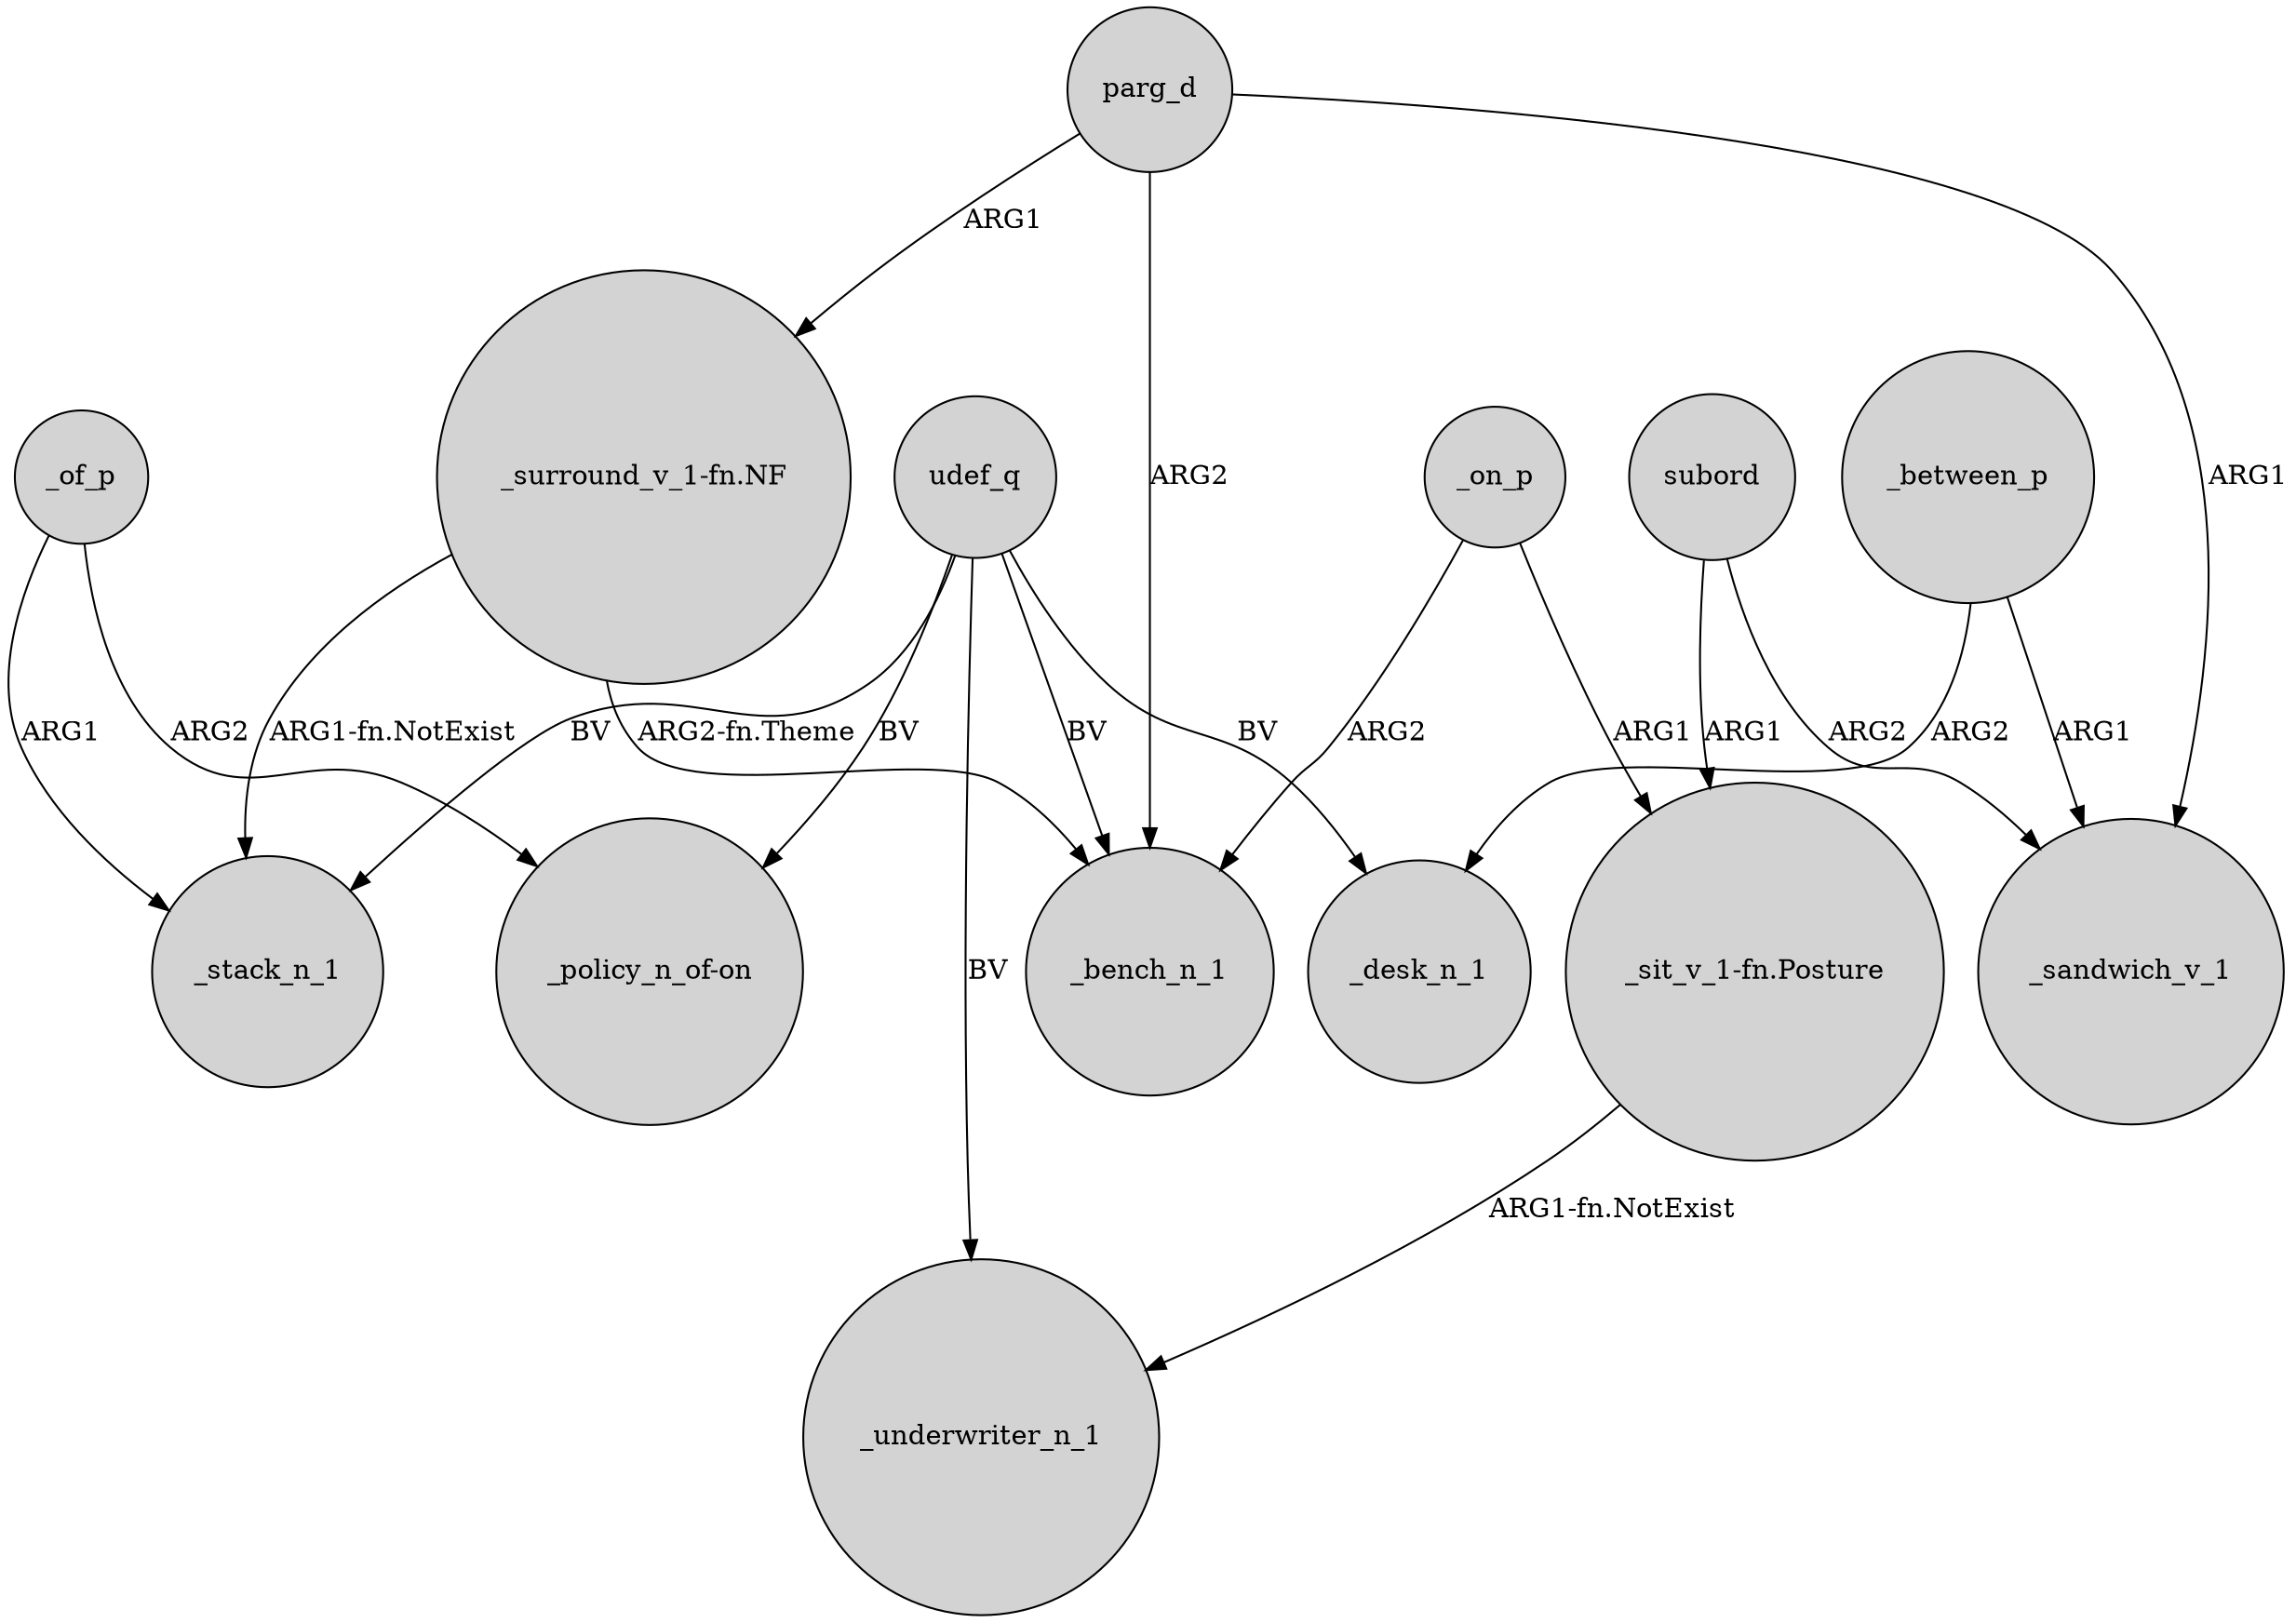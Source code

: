 digraph {
	node [shape=circle style=filled]
	parg_d -> "_surround_v_1-fn.NF" [label=ARG1]
	_between_p -> _desk_n_1 [label=ARG2]
	udef_q -> _stack_n_1 [label=BV]
	_of_p -> "_policy_n_of-on" [label=ARG2]
	subord -> "_sit_v_1-fn.Posture" [label=ARG1]
	udef_q -> "_policy_n_of-on" [label=BV]
	"_surround_v_1-fn.NF" -> _stack_n_1 [label="ARG1-fn.NotExist"]
	udef_q -> _desk_n_1 [label=BV]
	udef_q -> _underwriter_n_1 [label=BV]
	"_sit_v_1-fn.Posture" -> _underwriter_n_1 [label="ARG1-fn.NotExist"]
	_on_p -> _bench_n_1 [label=ARG2]
	_on_p -> "_sit_v_1-fn.Posture" [label=ARG1]
	parg_d -> _sandwich_v_1 [label=ARG1]
	"_surround_v_1-fn.NF" -> _bench_n_1 [label="ARG2-fn.Theme"]
	subord -> _sandwich_v_1 [label=ARG2]
	_between_p -> _sandwich_v_1 [label=ARG1]
	parg_d -> _bench_n_1 [label=ARG2]
	udef_q -> _bench_n_1 [label=BV]
	_of_p -> _stack_n_1 [label=ARG1]
}

